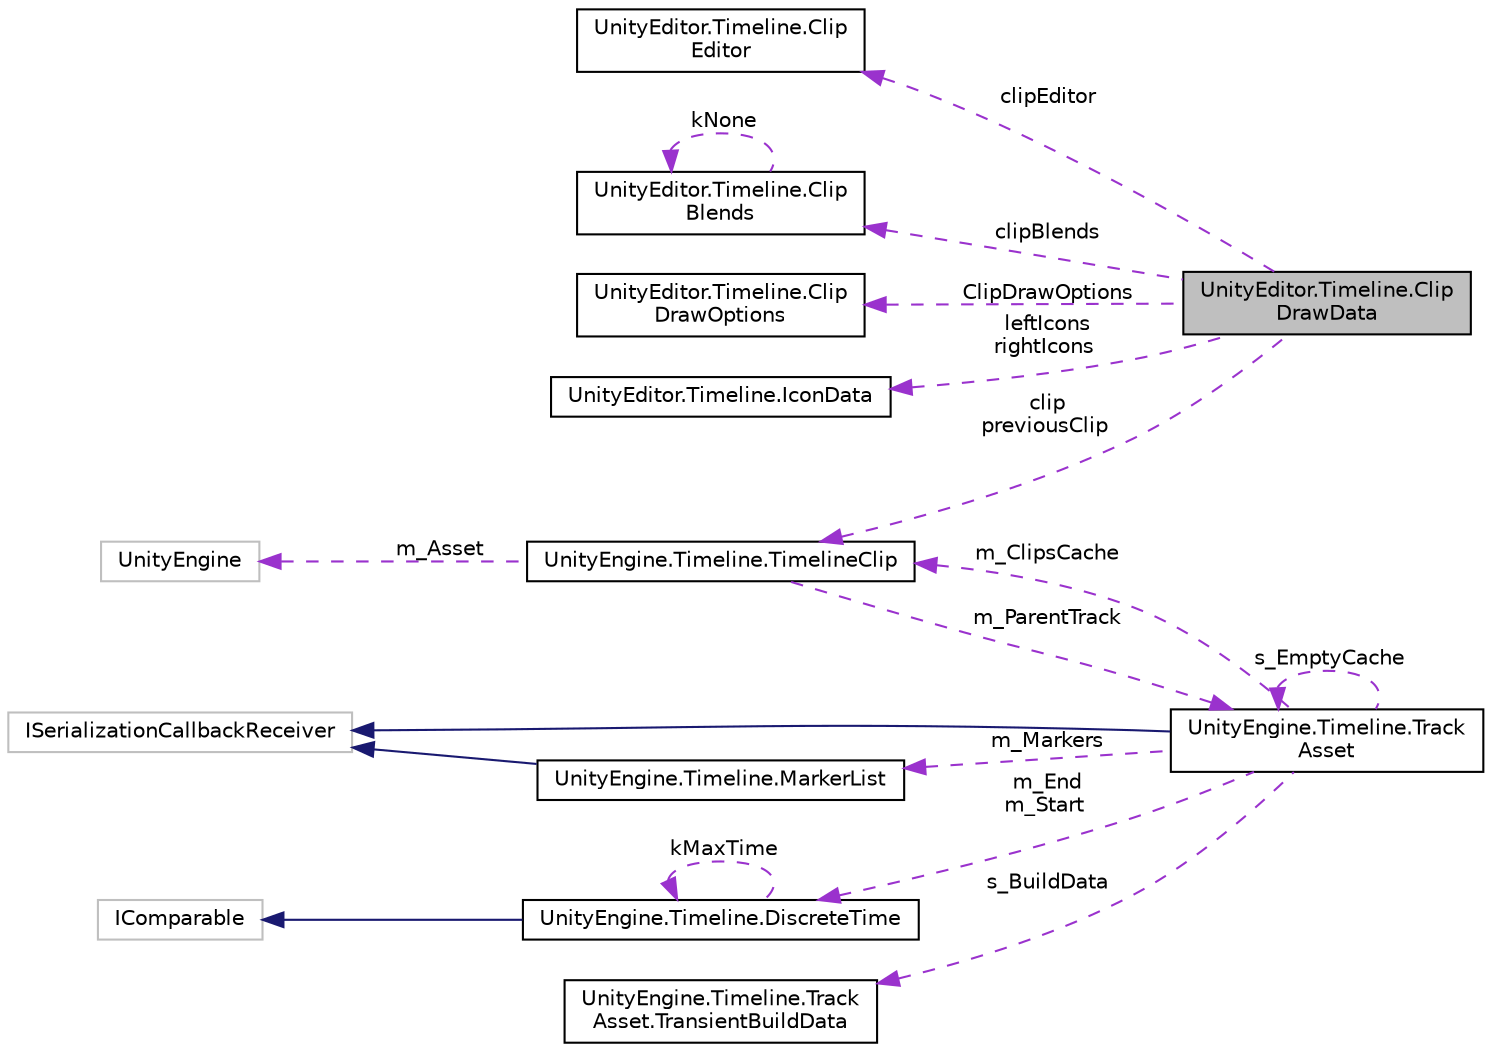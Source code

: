 digraph "UnityEditor.Timeline.ClipDrawData"
{
 // LATEX_PDF_SIZE
  edge [fontname="Helvetica",fontsize="10",labelfontname="Helvetica",labelfontsize="10"];
  node [fontname="Helvetica",fontsize="10",shape=record];
  rankdir="LR";
  Node1 [label="UnityEditor.Timeline.Clip\lDrawData",height=0.2,width=0.4,color="black", fillcolor="grey75", style="filled", fontcolor="black",tooltip=" "];
  Node2 -> Node1 [dir="back",color="darkorchid3",fontsize="10",style="dashed",label=" clipEditor" ,fontname="Helvetica"];
  Node2 [label="UnityEditor.Timeline.Clip\lEditor",height=0.2,width=0.4,color="black", fillcolor="white", style="filled",URL="$class_unity_editor_1_1_timeline_1_1_clip_editor.html",tooltip="Use this class to customize clip types in the TimelineEditor."];
  Node3 -> Node1 [dir="back",color="darkorchid3",fontsize="10",style="dashed",label=" clipBlends" ,fontname="Helvetica"];
  Node3 [label="UnityEditor.Timeline.Clip\lBlends",height=0.2,width=0.4,color="black", fillcolor="white", style="filled",URL="$struct_unity_editor_1_1_timeline_1_1_clip_blends.html",tooltip=" "];
  Node3 -> Node3 [dir="back",color="darkorchid3",fontsize="10",style="dashed",label=" kNone" ,fontname="Helvetica"];
  Node4 -> Node1 [dir="back",color="darkorchid3",fontsize="10",style="dashed",label=" ClipDrawOptions" ,fontname="Helvetica"];
  Node4 [label="UnityEditor.Timeline.Clip\lDrawOptions",height=0.2,width=0.4,color="black", fillcolor="white", style="filled",URL="$struct_unity_editor_1_1_timeline_1_1_clip_draw_options.html",tooltip="The user-defined options for drawing a clip."];
  Node5 -> Node1 [dir="back",color="darkorchid3",fontsize="10",style="dashed",label=" leftIcons\nrightIcons" ,fontname="Helvetica"];
  Node5 [label="UnityEditor.Timeline.IconData",height=0.2,width=0.4,color="black", fillcolor="white", style="filled",URL="$struct_unity_editor_1_1_timeline_1_1_icon_data.html",tooltip=" "];
  Node6 -> Node1 [dir="back",color="darkorchid3",fontsize="10",style="dashed",label=" clip\npreviousClip" ,fontname="Helvetica"];
  Node6 [label="UnityEngine.Timeline.TimelineClip",height=0.2,width=0.4,color="black", fillcolor="white", style="filled",URL="$class_unity_engine_1_1_timeline_1_1_timeline_clip.html",tooltip="Represents a clip on the timeline."];
  Node7 -> Node6 [dir="back",color="darkorchid3",fontsize="10",style="dashed",label=" m_Asset" ,fontname="Helvetica"];
  Node7 [label="UnityEngine",height=0.2,width=0.4,color="grey75", fillcolor="white", style="filled",tooltip=" "];
  Node8 -> Node6 [dir="back",color="darkorchid3",fontsize="10",style="dashed",label=" m_ParentTrack" ,fontname="Helvetica"];
  Node8 [label="UnityEngine.Timeline.Track\lAsset",height=0.2,width=0.4,color="black", fillcolor="white", style="filled",URL="$class_unity_engine_1_1_timeline_1_1_track_asset.html",tooltip="A PlayableAsset representing a track inside a timeline."];
  Node9 -> Node8 [dir="back",color="midnightblue",fontsize="10",style="solid",fontname="Helvetica"];
  Node9 [label="ISerializationCallbackReceiver",height=0.2,width=0.4,color="grey75", fillcolor="white", style="filled",tooltip=" "];
  Node10 -> Node8 [dir="back",color="darkorchid3",fontsize="10",style="dashed",label=" m_Markers" ,fontname="Helvetica"];
  Node10 [label="UnityEngine.Timeline.MarkerList",height=0.2,width=0.4,color="black", fillcolor="white", style="filled",URL="$struct_unity_engine_1_1_timeline_1_1_marker_list.html",tooltip=" "];
  Node9 -> Node10 [dir="back",color="midnightblue",fontsize="10",style="solid",fontname="Helvetica"];
  Node11 -> Node8 [dir="back",color="darkorchid3",fontsize="10",style="dashed",label=" m_End\nm_Start" ,fontname="Helvetica"];
  Node11 [label="UnityEngine.Timeline.DiscreteTime",height=0.2,width=0.4,color="black", fillcolor="white", style="filled",URL="$struct_unity_engine_1_1_timeline_1_1_discrete_time.html",tooltip=" "];
  Node12 -> Node11 [dir="back",color="midnightblue",fontsize="10",style="solid",fontname="Helvetica"];
  Node12 [label="IComparable",height=0.2,width=0.4,color="grey75", fillcolor="white", style="filled",tooltip=" "];
  Node11 -> Node11 [dir="back",color="darkorchid3",fontsize="10",style="dashed",label=" kMaxTime" ,fontname="Helvetica"];
  Node6 -> Node8 [dir="back",color="darkorchid3",fontsize="10",style="dashed",label=" m_ClipsCache" ,fontname="Helvetica"];
  Node8 -> Node8 [dir="back",color="darkorchid3",fontsize="10",style="dashed",label=" s_EmptyCache" ,fontname="Helvetica"];
  Node13 -> Node8 [dir="back",color="darkorchid3",fontsize="10",style="dashed",label=" s_BuildData" ,fontname="Helvetica"];
  Node13 [label="UnityEngine.Timeline.Track\lAsset.TransientBuildData",height=0.2,width=0.4,color="black", fillcolor="white", style="filled",URL="$struct_unity_engine_1_1_timeline_1_1_track_asset_1_1_transient_build_data.html",tooltip=" "];
}
